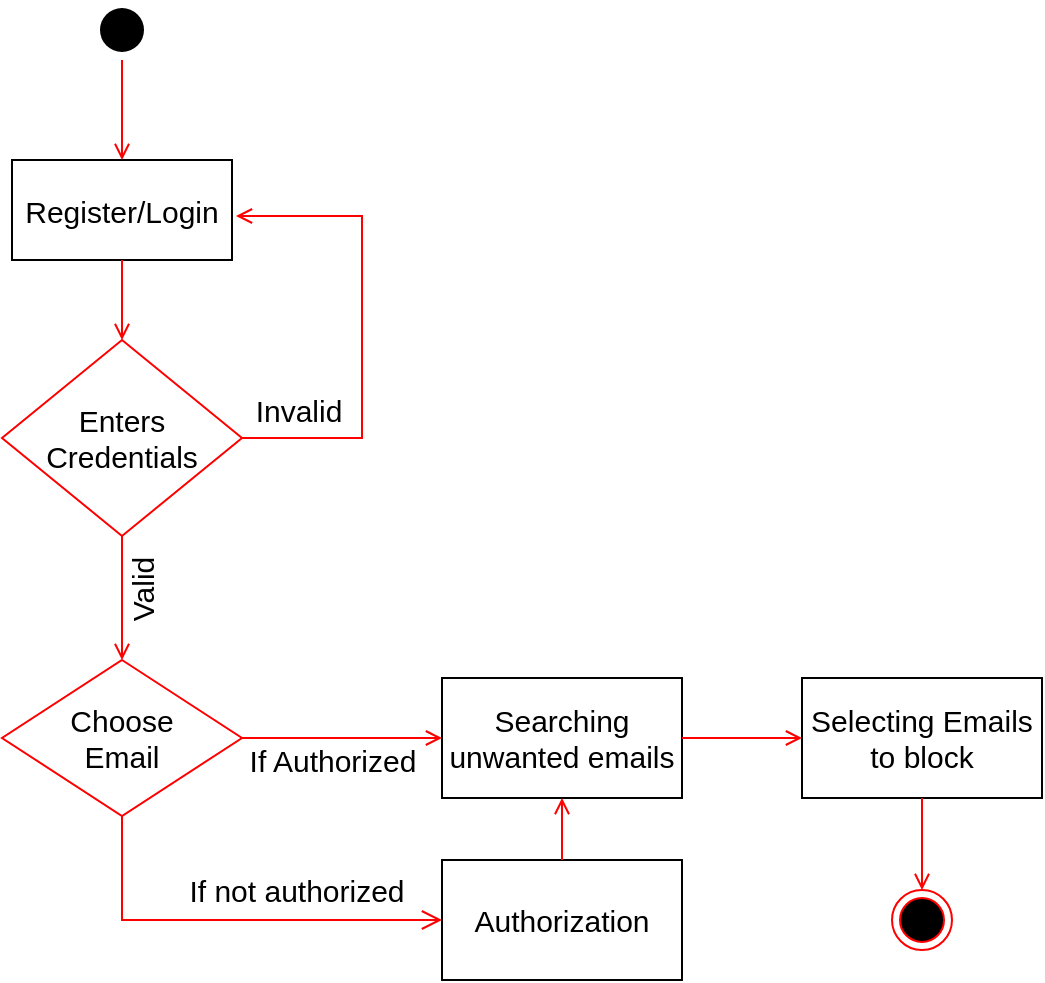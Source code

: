 <mxfile version="21.7.5" type="github">
  <diagram name="Page-1" id="e7e014a7-5840-1c2e-5031-d8a46d1fe8dd">
    <mxGraphModel dx="1050" dy="566" grid="1" gridSize="10" guides="1" tooltips="1" connect="1" arrows="1" fold="1" page="1" pageScale="1" pageWidth="1169" pageHeight="826" background="none" math="0" shadow="0">
      <root>
        <mxCell id="0" />
        <mxCell id="1" parent="0" />
        <mxCell id="5qcpB3Mo1QmMlgLMcYkL-41" value="" style="ellipse;shape=startState;fillColor=#000000;strokeColor=none;" vertex="1" parent="1">
          <mxGeometry x="185" y="30" width="30" height="30" as="geometry" />
        </mxCell>
        <mxCell id="5qcpB3Mo1QmMlgLMcYkL-42" value="Register/Login" style="fontSize=15;fillColor=default;" vertex="1" parent="1">
          <mxGeometry x="145" y="110" width="110" height="50" as="geometry" />
        </mxCell>
        <mxCell id="5qcpB3Mo1QmMlgLMcYkL-43" value="" style="endArrow=open;strokeColor=#FF0000;endFill=1;rounded=0;entryX=0.5;entryY=0;entryDx=0;entryDy=0;exitX=0.5;exitY=1;exitDx=0;exitDy=0;" edge="1" parent="1" target="5qcpB3Mo1QmMlgLMcYkL-48" source="5qcpB3Mo1QmMlgLMcYkL-42">
          <mxGeometry relative="1" as="geometry">
            <mxPoint x="185" y="212" as="targetPoint" />
            <mxPoint x="200" y="174" as="sourcePoint" />
          </mxGeometry>
        </mxCell>
        <mxCell id="5qcpB3Mo1QmMlgLMcYkL-44" value="" style="endArrow=open;strokeColor=#FF0000;endFill=1;rounded=0;exitX=0.5;exitY=1;exitDx=0;exitDy=0;entryX=0.5;entryY=0;entryDx=0;entryDy=0;" edge="1" parent="1" source="5qcpB3Mo1QmMlgLMcYkL-48" target="5qcpB3Mo1QmMlgLMcYkL-50">
          <mxGeometry relative="1" as="geometry">
            <mxPoint x="185" y="290" as="sourcePoint" />
            <mxPoint x="200" y="360" as="targetPoint" />
          </mxGeometry>
        </mxCell>
        <mxCell id="5qcpB3Mo1QmMlgLMcYkL-45" value="" style="edgeStyle=elbowEdgeStyle;elbow=horizontal;strokeColor=#FF0000;endArrow=open;endFill=1;rounded=0;entryX=1.018;entryY=0.56;entryDx=0;entryDy=0;entryPerimeter=0;exitX=1;exitY=0.5;exitDx=0;exitDy=0;" edge="1" parent="1" source="5qcpB3Mo1QmMlgLMcYkL-48" target="5qcpB3Mo1QmMlgLMcYkL-42">
          <mxGeometry width="100" height="100" relative="1" as="geometry">
            <mxPoint x="290" y="300" as="sourcePoint" />
            <mxPoint x="344.5" y="210" as="targetPoint" />
            <Array as="points">
              <mxPoint x="320" y="200" />
              <mxPoint x="330.5" y="202" />
              <mxPoint x="280.5" y="155" />
              <mxPoint x="120.5" y="192" />
              <mxPoint x="114.5" y="270" />
            </Array>
          </mxGeometry>
        </mxCell>
        <mxCell id="5qcpB3Mo1QmMlgLMcYkL-46" value="&lt;font style=&quot;font-size: 15px;&quot;&gt;Invalid&lt;/font&gt;" style="text;html=1;align=center;verticalAlign=middle;resizable=0;points=[];autosize=1;strokeColor=none;fillColor=none;" vertex="1" parent="1">
          <mxGeometry x="252.5" y="220" width="70" height="30" as="geometry" />
        </mxCell>
        <mxCell id="5qcpB3Mo1QmMlgLMcYkL-47" value="&lt;font style=&quot;font-size: 15px;&quot;&gt;Valid&lt;/font&gt;" style="text;html=1;align=center;verticalAlign=middle;resizable=0;points=[];autosize=1;strokeColor=none;fillColor=none;horizontal=0;" vertex="1" parent="1">
          <mxGeometry x="180" y="310" width="60" height="30" as="geometry" />
        </mxCell>
        <mxCell id="5qcpB3Mo1QmMlgLMcYkL-48" value="&lt;div&gt;Enters&lt;/div&gt;&lt;div&gt;Credentials&lt;br&gt;&lt;/div&gt;" style="rhombus;whiteSpace=wrap;html=1;fillColor=#ffffff;strokeColor=#ff0000;fontSize=15;" vertex="1" parent="1">
          <mxGeometry x="140" y="200" width="120" height="98" as="geometry" />
        </mxCell>
        <mxCell id="5qcpB3Mo1QmMlgLMcYkL-49" value="" style="endArrow=open;strokeColor=#FF0000;endFill=1;rounded=0;exitX=0.5;exitY=1;exitDx=0;exitDy=0;entryX=0.5;entryY=0;entryDx=0;entryDy=0;" edge="1" parent="1" source="5qcpB3Mo1QmMlgLMcYkL-41" target="5qcpB3Mo1QmMlgLMcYkL-42">
          <mxGeometry relative="1" as="geometry">
            <mxPoint x="240" y="100" as="targetPoint" />
            <mxPoint x="250" y="34" as="sourcePoint" />
          </mxGeometry>
        </mxCell>
        <mxCell id="5qcpB3Mo1QmMlgLMcYkL-50" value="&lt;div&gt;Choose&lt;/div&gt;&lt;div&gt;Email&lt;br&gt;&lt;/div&gt;" style="rhombus;whiteSpace=wrap;html=1;fillColor=#ffffff;strokeColor=#ff0000;fontSize=15;" vertex="1" parent="1">
          <mxGeometry x="140" y="360" width="120" height="78" as="geometry" />
        </mxCell>
        <mxCell id="5qcpB3Mo1QmMlgLMcYkL-51" value="" style="endArrow=open;strokeColor=#FF0000;endFill=1;rounded=0;entryX=0;entryY=0.5;entryDx=0;entryDy=0;exitX=1;exitY=0.5;exitDx=0;exitDy=0;" edge="1" parent="1" source="5qcpB3Mo1QmMlgLMcYkL-50" target="5qcpB3Mo1QmMlgLMcYkL-55">
          <mxGeometry relative="1" as="geometry">
            <mxPoint x="290" y="370" as="sourcePoint" />
            <mxPoint x="360" y="400" as="targetPoint" />
          </mxGeometry>
        </mxCell>
        <mxCell id="5qcpB3Mo1QmMlgLMcYkL-53" value="&lt;font style=&quot;font-size: 15px;&quot;&gt;If Authorized&lt;br&gt;&lt;/font&gt;" style="text;html=1;strokeColor=none;fillColor=none;align=center;verticalAlign=middle;whiteSpace=wrap;rounded=0;" vertex="1" parent="1">
          <mxGeometry x="218" y="395" width="175" height="30" as="geometry" />
        </mxCell>
        <mxCell id="5qcpB3Mo1QmMlgLMcYkL-55" value="Searching unwanted emails" style="whiteSpace=wrap;html=1;fontSize=15;fillColor=#FFFFFF;strokeColor=#000000;fontColor=rgb(0, 0, 0);" vertex="1" parent="1">
          <mxGeometry x="360" y="369" width="120" height="60" as="geometry" />
        </mxCell>
        <mxCell id="5qcpB3Mo1QmMlgLMcYkL-56" value="" style="edgeStyle=elbowEdgeStyle;elbow=horizontal;verticalAlign=bottom;endArrow=open;endSize=8;strokeColor=#FF0000;endFill=1;rounded=0;exitX=0.5;exitY=1;exitDx=0;exitDy=0;entryX=0;entryY=0.5;entryDx=0;entryDy=0;" edge="1" parent="1" source="5qcpB3Mo1QmMlgLMcYkL-50" target="5qcpB3Mo1QmMlgLMcYkL-58">
          <mxGeometry x="267.5" y="518" as="geometry">
            <mxPoint x="370" y="500" as="targetPoint" />
            <mxPoint x="200" y="438" as="sourcePoint" />
            <Array as="points">
              <mxPoint x="200" y="500" />
            </Array>
          </mxGeometry>
        </mxCell>
        <mxCell id="5qcpB3Mo1QmMlgLMcYkL-57" value="&lt;font style=&quot;font-size: 15px;&quot;&gt;If not authorized&lt;br&gt;&lt;/font&gt;" style="text;html=1;strokeColor=none;fillColor=none;align=center;verticalAlign=middle;whiteSpace=wrap;rounded=0;" vertex="1" parent="1">
          <mxGeometry x="200" y="460" width="175" height="30" as="geometry" />
        </mxCell>
        <mxCell id="5qcpB3Mo1QmMlgLMcYkL-58" value="Authorization" style="whiteSpace=wrap;html=1;fontSize=15;fillColor=#FFFFFF;strokeColor=#000000;fontColor=rgb(0, 0, 0);" vertex="1" parent="1">
          <mxGeometry x="360" y="460" width="120" height="60" as="geometry" />
        </mxCell>
        <mxCell id="5qcpB3Mo1QmMlgLMcYkL-62" value="" style="endArrow=open;strokeColor=#FF0000;endFill=1;rounded=0;exitX=0.5;exitY=0;exitDx=0;exitDy=0;entryX=0.5;entryY=1;entryDx=0;entryDy=0;" edge="1" parent="1" source="5qcpB3Mo1QmMlgLMcYkL-58" target="5qcpB3Mo1QmMlgLMcYkL-55">
          <mxGeometry relative="1" as="geometry">
            <mxPoint x="540" y="388" as="targetPoint" />
            <mxPoint x="540" y="438" as="sourcePoint" />
          </mxGeometry>
        </mxCell>
        <mxCell id="5qcpB3Mo1QmMlgLMcYkL-65" value="" style="endArrow=open;strokeColor=#FF0000;endFill=1;rounded=0;exitX=1;exitY=0.5;exitDx=0;exitDy=0;entryX=0;entryY=0.5;entryDx=0;entryDy=0;" edge="1" parent="1" source="5qcpB3Mo1QmMlgLMcYkL-55" target="5qcpB3Mo1QmMlgLMcYkL-66">
          <mxGeometry relative="1" as="geometry">
            <mxPoint x="500" y="430" as="sourcePoint" />
            <mxPoint x="600" y="400" as="targetPoint" />
          </mxGeometry>
        </mxCell>
        <mxCell id="5qcpB3Mo1QmMlgLMcYkL-66" value="&lt;div&gt;Selecting Emails&lt;/div&gt;&lt;div&gt;to block&lt;br&gt;&lt;/div&gt;" style="whiteSpace=wrap;html=1;fontSize=15;fillColor=#FFFFFF;strokeColor=#000000;fontColor=rgb(0, 0, 0);" vertex="1" parent="1">
          <mxGeometry x="540" y="369" width="120" height="60" as="geometry" />
        </mxCell>
        <mxCell id="5qcpB3Mo1QmMlgLMcYkL-67" value="" style="ellipse;html=1;shape=endState;fillColor=#000000;strokeColor=#ff0000;fontSize=15;" vertex="1" parent="1">
          <mxGeometry x="585" y="475" width="30" height="30" as="geometry" />
        </mxCell>
        <mxCell id="5qcpB3Mo1QmMlgLMcYkL-68" value="" style="endArrow=open;strokeColor=#FF0000;endFill=1;rounded=0;entryX=0.5;entryY=0;entryDx=0;entryDy=0;exitX=0.5;exitY=1;exitDx=0;exitDy=0;" edge="1" parent="1" source="5qcpB3Mo1QmMlgLMcYkL-66" target="5qcpB3Mo1QmMlgLMcYkL-67">
          <mxGeometry relative="1" as="geometry">
            <mxPoint x="690" y="480" as="targetPoint" />
            <mxPoint x="690" y="440" as="sourcePoint" />
          </mxGeometry>
        </mxCell>
      </root>
    </mxGraphModel>
  </diagram>
</mxfile>
